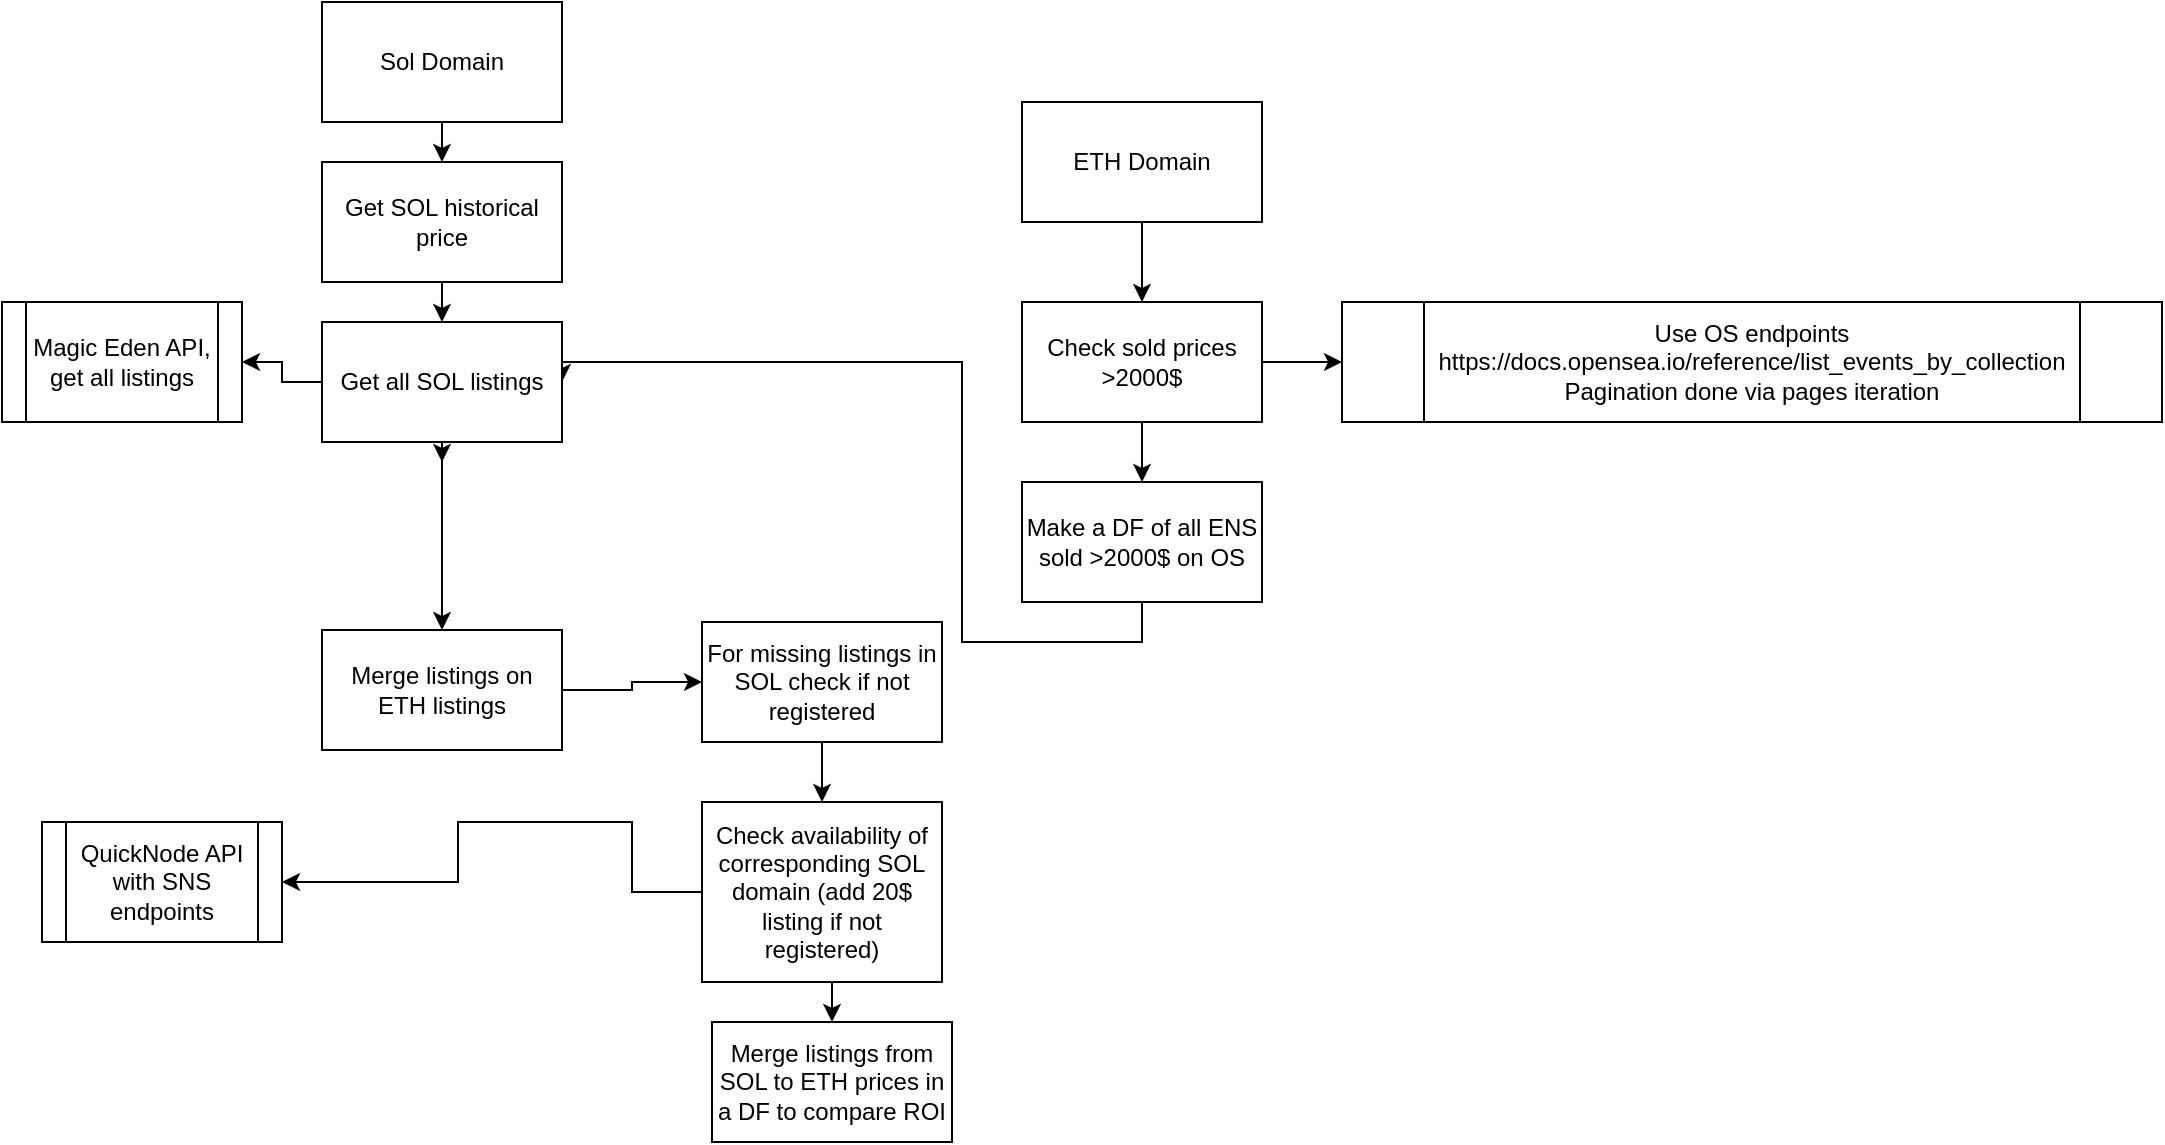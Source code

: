 <mxfile version="20.5.3" type="embed" pages="2"><diagram name="Brainstorm" id="1XpnbwAyf5-bMILX1g5m"><mxGraphModel dx="2362" dy="792" grid="1" gridSize="10" guides="1" tooltips="1" connect="1" arrows="1" fold="1" page="1" pageScale="1" pageWidth="1169" pageHeight="827" math="0" shadow="0"><root><mxCell id="0"/><mxCell id="1" parent="0"/><mxCell id="2c_Bomnz5eRw9pgPyRpI-72" style="edgeStyle=orthogonalEdgeStyle;rounded=0;orthogonalLoop=1;jettySize=auto;html=1;exitX=0.5;exitY=1;exitDx=0;exitDy=0;entryX=0.5;entryY=1;entryDx=0;entryDy=0;" parent="1" source="2c_Bomnz5eRw9pgPyRpI-2" target="2c_Bomnz5eRw9pgPyRpI-71" edge="1"><mxGeometry relative="1" as="geometry"/></mxCell><mxCell id="2c_Bomnz5eRw9pgPyRpI-2" value="Sol Domain" style="rounded=0;whiteSpace=wrap;html=1;" parent="1" vertex="1"><mxGeometry x="430" y="40" width="120" height="60" as="geometry"/></mxCell><mxCell id="2c_Bomnz5eRw9pgPyRpI-16" value="" style="edgeStyle=orthogonalEdgeStyle;rounded=0;orthogonalLoop=1;jettySize=auto;html=1;" parent="1" source="2c_Bomnz5eRw9pgPyRpI-3" target="2c_Bomnz5eRw9pgPyRpI-15" edge="1"><mxGeometry relative="1" as="geometry"/></mxCell><mxCell id="2c_Bomnz5eRw9pgPyRpI-3" value="ETH Domain" style="rounded=0;whiteSpace=wrap;html=1;" parent="1" vertex="1"><mxGeometry x="780" y="90" width="120" height="60" as="geometry"/></mxCell><mxCell id="2c_Bomnz5eRw9pgPyRpI-18" value="" style="edgeStyle=orthogonalEdgeStyle;rounded=0;orthogonalLoop=1;jettySize=auto;html=1;" parent="1" source="2c_Bomnz5eRw9pgPyRpI-15" target="2c_Bomnz5eRw9pgPyRpI-17" edge="1"><mxGeometry relative="1" as="geometry"/></mxCell><mxCell id="2c_Bomnz5eRw9pgPyRpI-23" value="" style="edgeStyle=orthogonalEdgeStyle;rounded=0;orthogonalLoop=1;jettySize=auto;html=1;" parent="1" source="2c_Bomnz5eRw9pgPyRpI-15" target="2c_Bomnz5eRw9pgPyRpI-19" edge="1"><mxGeometry relative="1" as="geometry"/></mxCell><mxCell id="2c_Bomnz5eRw9pgPyRpI-15" value="Check sold prices &amp;gt;2000$" style="whiteSpace=wrap;html=1;rounded=0;" parent="1" vertex="1"><mxGeometry x="780" y="190" width="120" height="60" as="geometry"/></mxCell><mxCell id="2c_Bomnz5eRw9pgPyRpI-69" style="edgeStyle=orthogonalEdgeStyle;rounded=0;orthogonalLoop=1;jettySize=auto;html=1;exitX=0.5;exitY=1;exitDx=0;exitDy=0;entryX=0;entryY=0.5;entryDx=0;entryDy=0;" parent="1" source="2c_Bomnz5eRw9pgPyRpI-17" target="2c_Bomnz5eRw9pgPyRpI-59" edge="1"><mxGeometry relative="1" as="geometry"><mxPoint x="840" y="360" as="targetPoint"/><Array as="points"><mxPoint x="840" y="360"/><mxPoint x="750" y="360"/><mxPoint x="750" y="220"/></Array></mxGeometry></mxCell><mxCell id="2c_Bomnz5eRw9pgPyRpI-17" value="Make a DF of all ENS sold &amp;gt;2000$ on OS" style="whiteSpace=wrap;html=1;rounded=0;" parent="1" vertex="1"><mxGeometry x="780" y="280" width="120" height="60" as="geometry"/></mxCell><mxCell id="2c_Bomnz5eRw9pgPyRpI-19" value="Use OS endpoints&lt;br&gt;https://docs.opensea.io/reference/list_events_by_collection&lt;br&gt;Pagination done via pages iteration" style="shape=process;whiteSpace=wrap;html=1;backgroundOutline=1;" parent="1" vertex="1"><mxGeometry x="940" y="190" width="410" height="60" as="geometry"/></mxCell><mxCell id="2c_Bomnz5eRw9pgPyRpI-36" value="QuickNode API with SNS endpoints" style="shape=process;whiteSpace=wrap;html=1;backgroundOutline=1;rounded=0;" parent="1" vertex="1"><mxGeometry x="290" y="450" width="120" height="60" as="geometry"/></mxCell><mxCell id="2c_Bomnz5eRw9pgPyRpI-38" value="Magic Eden API,&lt;br&gt;get all listings" style="shape=process;whiteSpace=wrap;html=1;backgroundOutline=1;rounded=0;" parent="1" vertex="1"><mxGeometry x="270" y="190" width="120" height="60" as="geometry"/></mxCell><mxCell id="2c_Bomnz5eRw9pgPyRpI-52" value="Merge listings from SOL to ETH prices in a DF to compare ROI" style="rounded=0;whiteSpace=wrap;html=1;" parent="1" vertex="1"><mxGeometry x="625" y="550" width="120" height="60" as="geometry"/></mxCell><mxCell id="2c_Bomnz5eRw9pgPyRpI-60" style="edgeStyle=orthogonalEdgeStyle;rounded=0;orthogonalLoop=1;jettySize=auto;html=1;exitX=1;exitY=0.5;exitDx=0;exitDy=0;entryX=1;entryY=0.5;entryDx=0;entryDy=0;" parent="1" source="2c_Bomnz5eRw9pgPyRpI-58" target="2c_Bomnz5eRw9pgPyRpI-36" edge="1"><mxGeometry relative="1" as="geometry"><Array as="points"><mxPoint x="585" y="450"/><mxPoint x="498" y="450"/><mxPoint x="498" y="480"/></Array></mxGeometry></mxCell><mxCell id="2c_Bomnz5eRw9pgPyRpI-67" style="edgeStyle=orthogonalEdgeStyle;rounded=0;orthogonalLoop=1;jettySize=auto;html=1;exitX=0.5;exitY=0;exitDx=0;exitDy=0;entryX=0.5;entryY=0;entryDx=0;entryDy=0;" parent="1" source="2c_Bomnz5eRw9pgPyRpI-58" target="2c_Bomnz5eRw9pgPyRpI-52" edge="1"><mxGeometry relative="1" as="geometry"/></mxCell><mxCell id="2c_Bomnz5eRw9pgPyRpI-58" value="Check availability of corresponding SOL domain (add 20$ listing if not registered)" style="rounded=0;whiteSpace=wrap;html=1;direction=west;" parent="1" vertex="1"><mxGeometry x="620" y="440" width="120" height="90" as="geometry"/></mxCell><mxCell id="2c_Bomnz5eRw9pgPyRpI-61" style="edgeStyle=orthogonalEdgeStyle;rounded=0;orthogonalLoop=1;jettySize=auto;html=1;exitX=1;exitY=0.5;exitDx=0;exitDy=0;entryX=1;entryY=0.5;entryDx=0;entryDy=0;" parent="1" source="2c_Bomnz5eRw9pgPyRpI-59" target="2c_Bomnz5eRw9pgPyRpI-38" edge="1"><mxGeometry relative="1" as="geometry"/></mxCell><mxCell id="2c_Bomnz5eRw9pgPyRpI-75" style="edgeStyle=orthogonalEdgeStyle;rounded=0;orthogonalLoop=1;jettySize=auto;html=1;exitX=0.5;exitY=0;exitDx=0;exitDy=0;entryX=0.5;entryY=1;entryDx=0;entryDy=0;" parent="1" source="2c_Bomnz5eRw9pgPyRpI-59" edge="1"><mxGeometry relative="1" as="geometry"><mxPoint x="490" y="270" as="targetPoint"/></mxGeometry></mxCell><mxCell id="2c_Bomnz5eRw9pgPyRpI-79" style="edgeStyle=orthogonalEdgeStyle;rounded=0;orthogonalLoop=1;jettySize=auto;html=1;entryX=0.5;entryY=1;entryDx=0;entryDy=0;" parent="1" source="2c_Bomnz5eRw9pgPyRpI-59" target="2c_Bomnz5eRw9pgPyRpI-62" edge="1"><mxGeometry relative="1" as="geometry"><mxPoint x="490" y="350" as="targetPoint"/></mxGeometry></mxCell><mxCell id="2c_Bomnz5eRw9pgPyRpI-59" value="Get all SOL listings" style="rounded=0;whiteSpace=wrap;html=1;direction=west;" parent="1" vertex="1"><mxGeometry x="430" y="200" width="120" height="60" as="geometry"/></mxCell><mxCell id="2c_Bomnz5eRw9pgPyRpI-65" value="" style="edgeStyle=orthogonalEdgeStyle;rounded=0;orthogonalLoop=1;jettySize=auto;html=1;" parent="1" source="2c_Bomnz5eRw9pgPyRpI-62" target="2c_Bomnz5eRw9pgPyRpI-64" edge="1"><mxGeometry relative="1" as="geometry"/></mxCell><mxCell id="2c_Bomnz5eRw9pgPyRpI-62" value="Merge listings on ETH listings" style="rounded=0;whiteSpace=wrap;html=1;direction=west;" parent="1" vertex="1"><mxGeometry x="430" y="354" width="120" height="60" as="geometry"/></mxCell><mxCell id="2c_Bomnz5eRw9pgPyRpI-66" style="edgeStyle=orthogonalEdgeStyle;rounded=0;orthogonalLoop=1;jettySize=auto;html=1;exitX=0.5;exitY=1;exitDx=0;exitDy=0;entryX=0.5;entryY=1;entryDx=0;entryDy=0;" parent="1" source="2c_Bomnz5eRw9pgPyRpI-64" target="2c_Bomnz5eRw9pgPyRpI-58" edge="1"><mxGeometry relative="1" as="geometry"/></mxCell><mxCell id="2c_Bomnz5eRw9pgPyRpI-64" value="For missing listings in SOL check if not registered" style="whiteSpace=wrap;html=1;rounded=0;" parent="1" vertex="1"><mxGeometry x="620" y="350" width="120" height="60" as="geometry"/></mxCell><mxCell id="2c_Bomnz5eRw9pgPyRpI-73" style="edgeStyle=orthogonalEdgeStyle;rounded=0;orthogonalLoop=1;jettySize=auto;html=1;exitX=0.5;exitY=0;exitDx=0;exitDy=0;entryX=0.5;entryY=1;entryDx=0;entryDy=0;" parent="1" source="2c_Bomnz5eRw9pgPyRpI-71" target="2c_Bomnz5eRw9pgPyRpI-59" edge="1"><mxGeometry relative="1" as="geometry"/></mxCell><mxCell id="2c_Bomnz5eRw9pgPyRpI-71" value="Get SOL historical price" style="rounded=0;whiteSpace=wrap;html=1;direction=west;" parent="1" vertex="1"><mxGeometry x="430" y="120" width="120" height="60" as="geometry"/></mxCell></root></mxGraphModel></diagram><diagram id="5TCcElhrobglTSHe_J8k" name="API mapping"><mxGraphModel dx="2362" dy="792" grid="1" gridSize="10" guides="1" tooltips="1" connect="1" arrows="1" fold="1" page="1" pageScale="1" pageWidth="1169" pageHeight="827" math="0" shadow="0"><root><mxCell id="0"/><mxCell id="1" parent="0"/><mxCell id="XfkQewiWObfVw9V4Qrq0-1" value="&lt;h1&gt;API Usage&lt;/h1&gt;" style="text;strokeColor=none;align=center;fillColor=none;html=1;verticalAlign=middle;whiteSpace=wrap;rounded=0;" parent="1" vertex="1"><mxGeometry x="70" y="70" width="60" height="30" as="geometry"/></mxCell><mxCell id="XfkQewiWObfVw9V4Qrq0-7" value="" style="edgeStyle=orthogonalEdgeStyle;rounded=0;orthogonalLoop=1;jettySize=auto;html=1;" parent="1" source="XfkQewiWObfVw9V4Qrq0-4" target="XfkQewiWObfVw9V4Qrq0-6" edge="1"><mxGeometry relative="1" as="geometry"/></mxCell><mxCell id="XfkQewiWObfVw9V4Qrq0-4" value="ETH&lt;span style=&quot;white-space: pre;&quot;&gt;&#9;&lt;/span&gt;" style="ellipse;whiteSpace=wrap;html=1;" parent="1" vertex="1"><mxGeometry x="250" y="170" width="120" height="80" as="geometry"/></mxCell><mxCell id="XfkQewiWObfVw9V4Qrq0-10" value="" style="edgeStyle=orthogonalEdgeStyle;rounded=0;orthogonalLoop=1;jettySize=auto;html=1;" parent="1" source="XfkQewiWObfVw9V4Qrq0-5" target="XfkQewiWObfVw9V4Qrq0-9" edge="1"><mxGeometry relative="1" as="geometry"/></mxCell><mxCell id="XfkQewiWObfVw9V4Qrq0-12" value="" style="edgeStyle=orthogonalEdgeStyle;rounded=0;orthogonalLoop=1;jettySize=auto;html=1;" parent="1" source="XfkQewiWObfVw9V4Qrq0-5" target="XfkQewiWObfVw9V4Qrq0-11" edge="1"><mxGeometry relative="1" as="geometry"/></mxCell><mxCell id="XfkQewiWObfVw9V4Qrq0-14" value="" style="edgeStyle=orthogonalEdgeStyle;rounded=0;orthogonalLoop=1;jettySize=auto;html=1;" parent="1" source="XfkQewiWObfVw9V4Qrq0-5" target="XfkQewiWObfVw9V4Qrq0-13" edge="1"><mxGeometry relative="1" as="geometry"/></mxCell><mxCell id="XfkQewiWObfVw9V4Qrq0-5" value="SOL" style="ellipse;whiteSpace=wrap;html=1;" parent="1" vertex="1"><mxGeometry x="720" y="180" width="120" height="80" as="geometry"/></mxCell><mxCell id="XfkQewiWObfVw9V4Qrq0-6" value="Reservoir&lt;br&gt;- 250kr/month&lt;br&gt;120r/mn" style="whiteSpace=wrap;html=1;" parent="1" vertex="1"><mxGeometry x="410" y="180" width="120" height="60" as="geometry"/></mxCell><mxCell id="XfkQewiWObfVw9V4Qrq0-9" value="Bitmex&lt;br&gt;Unlimited&amp;nbsp;" style="whiteSpace=wrap;html=1;" parent="1" vertex="1"><mxGeometry x="920" y="190" width="120" height="60" as="geometry"/></mxCell><mxCell id="XfkQewiWObfVw9V4Qrq0-11" value="MagicEden&lt;br&gt;120r/mn" style="whiteSpace=wrap;html=1;" parent="1" vertex="1"><mxGeometry x="720" y="310" width="120" height="60" as="geometry"/></mxCell><mxCell id="XfkQewiWObfVw9V4Qrq0-13" value="QuickNode (bonfida)&lt;br&gt;50m credit" style="whiteSpace=wrap;html=1;" parent="1" vertex="1"><mxGeometry x="720" y="70" width="120" height="60" as="geometry"/></mxCell></root></mxGraphModel></diagram></mxfile>